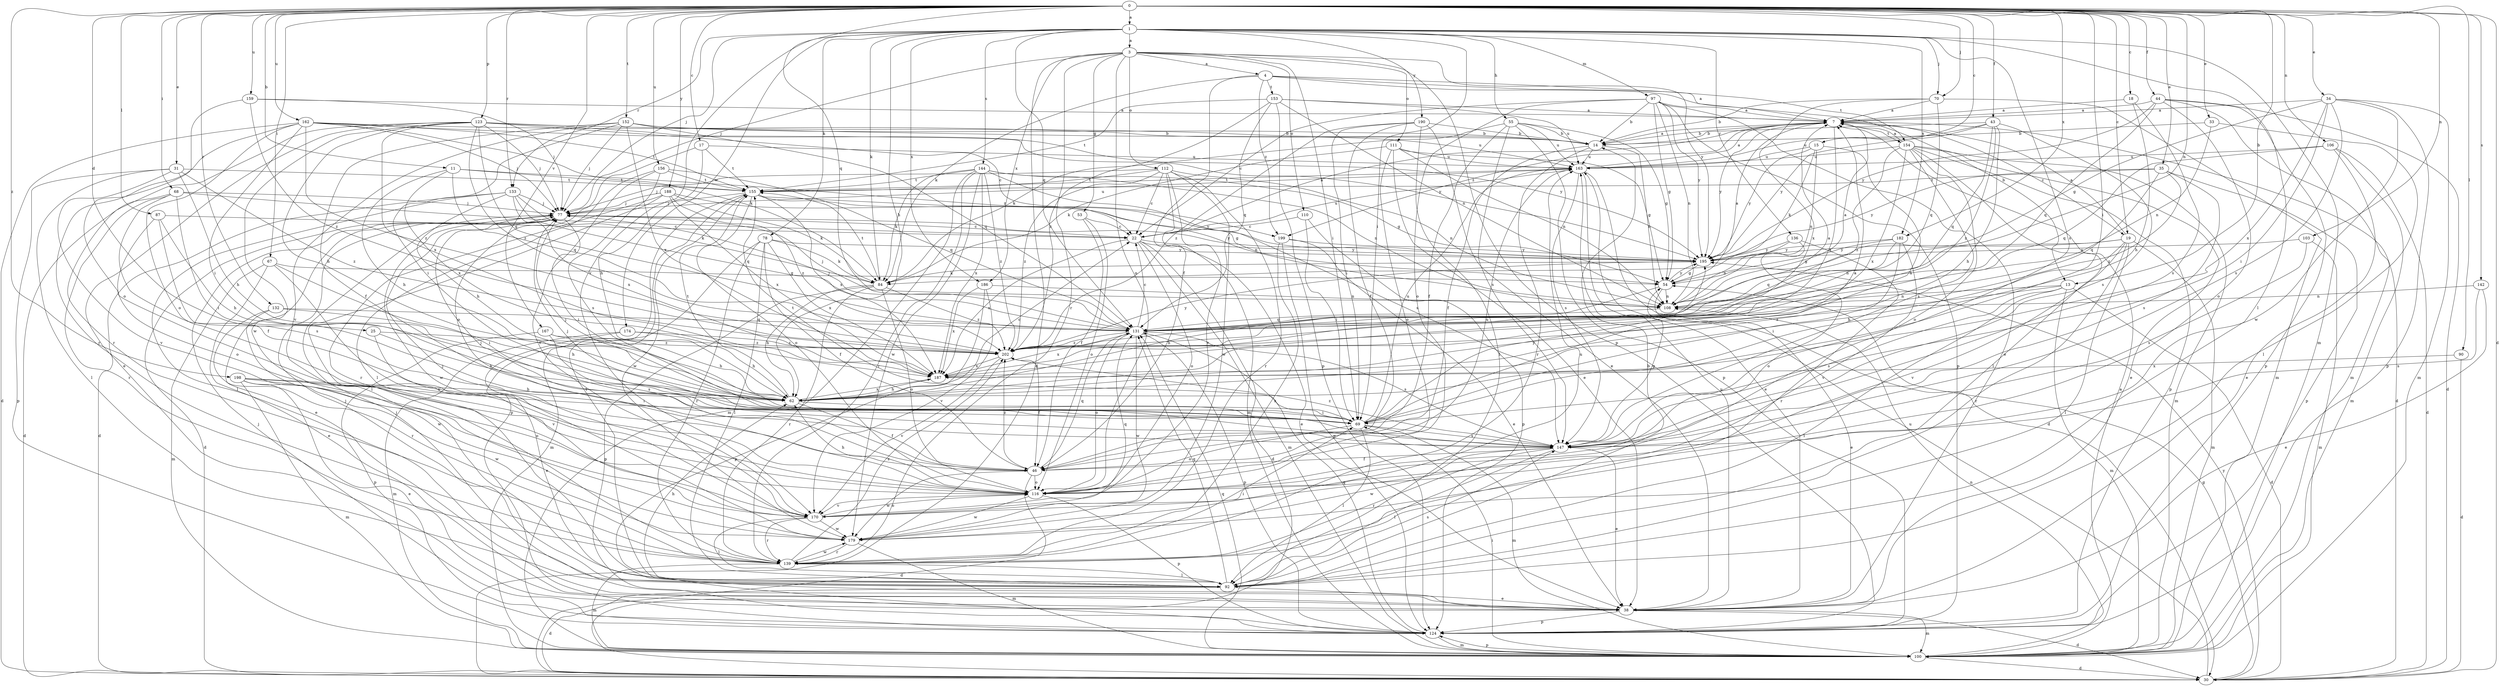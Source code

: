 strict digraph  {
0;
1;
3;
4;
7;
11;
13;
14;
15;
17;
18;
19;
22;
25;
30;
31;
33;
34;
35;
38;
43;
44;
46;
53;
54;
55;
62;
67;
68;
69;
70;
77;
78;
84;
87;
90;
92;
97;
100;
103;
106;
108;
110;
111;
112;
116;
123;
124;
131;
132;
133;
136;
139;
142;
144;
147;
152;
153;
154;
155;
156;
159;
162;
163;
167;
170;
174;
179;
182;
186;
187;
188;
190;
195;
198;
199;
202;
0 -> 1  [label=a];
0 -> 11  [label=b];
0 -> 13  [label=b];
0 -> 15  [label=c];
0 -> 17  [label=c];
0 -> 18  [label=c];
0 -> 19  [label=c];
0 -> 25  [label=d];
0 -> 30  [label=d];
0 -> 31  [label=e];
0 -> 33  [label=e];
0 -> 34  [label=e];
0 -> 35  [label=e];
0 -> 43  [label=f];
0 -> 44  [label=f];
0 -> 67  [label=i];
0 -> 68  [label=i];
0 -> 69  [label=i];
0 -> 70  [label=j];
0 -> 87  [label=l];
0 -> 90  [label=l];
0 -> 103  [label=n];
0 -> 106  [label=n];
0 -> 108  [label=n];
0 -> 123  [label=p];
0 -> 131  [label=q];
0 -> 132  [label=r];
0 -> 133  [label=r];
0 -> 142  [label=s];
0 -> 152  [label=t];
0 -> 156  [label=u];
0 -> 159  [label=u];
0 -> 162  [label=u];
0 -> 167  [label=v];
0 -> 182  [label=x];
0 -> 188  [label=y];
0 -> 198  [label=z];
1 -> 3  [label=a];
1 -> 55  [label=h];
1 -> 62  [label=h];
1 -> 69  [label=i];
1 -> 70  [label=j];
1 -> 77  [label=j];
1 -> 78  [label=k];
1 -> 84  [label=k];
1 -> 92  [label=l];
1 -> 97  [label=m];
1 -> 100  [label=m];
1 -> 131  [label=q];
1 -> 133  [label=r];
1 -> 136  [label=r];
1 -> 144  [label=s];
1 -> 147  [label=s];
1 -> 170  [label=v];
1 -> 174  [label=w];
1 -> 182  [label=x];
1 -> 186  [label=x];
1 -> 190  [label=y];
3 -> 4  [label=a];
3 -> 30  [label=d];
3 -> 53  [label=g];
3 -> 69  [label=i];
3 -> 77  [label=j];
3 -> 110  [label=o];
3 -> 111  [label=o];
3 -> 112  [label=o];
3 -> 116  [label=o];
3 -> 124  [label=p];
3 -> 139  [label=r];
3 -> 186  [label=x];
3 -> 195  [label=y];
4 -> 7  [label=a];
4 -> 13  [label=b];
4 -> 46  [label=f];
4 -> 84  [label=k];
4 -> 153  [label=t];
4 -> 154  [label=t];
4 -> 199  [label=z];
7 -> 14  [label=b];
7 -> 19  [label=c];
7 -> 30  [label=d];
7 -> 154  [label=t];
7 -> 187  [label=x];
7 -> 195  [label=y];
7 -> 199  [label=z];
11 -> 62  [label=h];
11 -> 131  [label=q];
11 -> 155  [label=t];
11 -> 187  [label=x];
11 -> 199  [label=z];
13 -> 30  [label=d];
13 -> 92  [label=l];
13 -> 100  [label=m];
13 -> 108  [label=n];
13 -> 147  [label=s];
13 -> 202  [label=z];
14 -> 7  [label=a];
14 -> 46  [label=f];
14 -> 108  [label=n];
14 -> 139  [label=r];
14 -> 163  [label=u];
15 -> 62  [label=h];
15 -> 84  [label=k];
15 -> 108  [label=n];
15 -> 163  [label=u];
15 -> 195  [label=y];
17 -> 62  [label=h];
17 -> 116  [label=o];
17 -> 155  [label=t];
17 -> 163  [label=u];
18 -> 7  [label=a];
18 -> 62  [label=h];
18 -> 147  [label=s];
19 -> 7  [label=a];
19 -> 62  [label=h];
19 -> 92  [label=l];
19 -> 100  [label=m];
19 -> 108  [label=n];
19 -> 139  [label=r];
19 -> 170  [label=v];
19 -> 195  [label=y];
22 -> 7  [label=a];
22 -> 30  [label=d];
22 -> 38  [label=e];
22 -> 100  [label=m];
22 -> 116  [label=o];
22 -> 163  [label=u];
22 -> 187  [label=x];
22 -> 195  [label=y];
25 -> 62  [label=h];
25 -> 170  [label=v];
25 -> 202  [label=z];
30 -> 54  [label=g];
30 -> 163  [label=u];
30 -> 195  [label=y];
31 -> 62  [label=h];
31 -> 92  [label=l];
31 -> 124  [label=p];
31 -> 155  [label=t];
31 -> 170  [label=v];
31 -> 202  [label=z];
33 -> 14  [label=b];
33 -> 92  [label=l];
33 -> 108  [label=n];
34 -> 7  [label=a];
34 -> 54  [label=g];
34 -> 69  [label=i];
34 -> 100  [label=m];
34 -> 124  [label=p];
34 -> 147  [label=s];
34 -> 179  [label=w];
34 -> 187  [label=x];
35 -> 124  [label=p];
35 -> 131  [label=q];
35 -> 147  [label=s];
35 -> 155  [label=t];
35 -> 195  [label=y];
35 -> 202  [label=z];
38 -> 30  [label=d];
38 -> 77  [label=j];
38 -> 100  [label=m];
38 -> 124  [label=p];
38 -> 163  [label=u];
43 -> 14  [label=b];
43 -> 62  [label=h];
43 -> 131  [label=q];
43 -> 147  [label=s];
43 -> 163  [label=u];
43 -> 195  [label=y];
43 -> 202  [label=z];
44 -> 7  [label=a];
44 -> 30  [label=d];
44 -> 100  [label=m];
44 -> 116  [label=o];
44 -> 124  [label=p];
44 -> 131  [label=q];
44 -> 195  [label=y];
46 -> 30  [label=d];
46 -> 77  [label=j];
46 -> 116  [label=o];
46 -> 131  [label=q];
46 -> 163  [label=u];
46 -> 179  [label=w];
46 -> 202  [label=z];
53 -> 22  [label=c];
53 -> 46  [label=f];
53 -> 116  [label=o];
54 -> 7  [label=a];
54 -> 38  [label=e];
54 -> 62  [label=h];
54 -> 108  [label=n];
54 -> 195  [label=y];
55 -> 14  [label=b];
55 -> 46  [label=f];
55 -> 54  [label=g];
55 -> 84  [label=k];
55 -> 124  [label=p];
55 -> 147  [label=s];
55 -> 163  [label=u];
62 -> 22  [label=c];
62 -> 46  [label=f];
62 -> 69  [label=i];
62 -> 155  [label=t];
62 -> 187  [label=x];
67 -> 38  [label=e];
67 -> 54  [label=g];
67 -> 69  [label=i];
67 -> 100  [label=m];
67 -> 170  [label=v];
68 -> 22  [label=c];
68 -> 30  [label=d];
68 -> 46  [label=f];
68 -> 69  [label=i];
68 -> 77  [label=j];
68 -> 139  [label=r];
69 -> 7  [label=a];
69 -> 77  [label=j];
69 -> 92  [label=l];
69 -> 100  [label=m];
69 -> 116  [label=o];
69 -> 147  [label=s];
69 -> 155  [label=t];
69 -> 163  [label=u];
69 -> 195  [label=y];
70 -> 7  [label=a];
70 -> 14  [label=b];
70 -> 100  [label=m];
70 -> 131  [label=q];
70 -> 187  [label=x];
77 -> 22  [label=c];
77 -> 30  [label=d];
77 -> 38  [label=e];
77 -> 69  [label=i];
77 -> 163  [label=u];
77 -> 179  [label=w];
77 -> 195  [label=y];
78 -> 46  [label=f];
78 -> 84  [label=k];
78 -> 92  [label=l];
78 -> 100  [label=m];
78 -> 139  [label=r];
78 -> 187  [label=x];
78 -> 195  [label=y];
84 -> 62  [label=h];
84 -> 116  [label=o];
84 -> 124  [label=p];
84 -> 139  [label=r];
84 -> 155  [label=t];
84 -> 202  [label=z];
87 -> 22  [label=c];
87 -> 62  [label=h];
87 -> 116  [label=o];
87 -> 147  [label=s];
90 -> 30  [label=d];
90 -> 187  [label=x];
92 -> 14  [label=b];
92 -> 30  [label=d];
92 -> 38  [label=e];
92 -> 62  [label=h];
92 -> 77  [label=j];
92 -> 131  [label=q];
92 -> 147  [label=s];
92 -> 155  [label=t];
97 -> 7  [label=a];
97 -> 14  [label=b];
97 -> 22  [label=c];
97 -> 38  [label=e];
97 -> 54  [label=g];
97 -> 108  [label=n];
97 -> 116  [label=o];
97 -> 124  [label=p];
97 -> 195  [label=y];
100 -> 7  [label=a];
100 -> 30  [label=d];
100 -> 69  [label=i];
100 -> 108  [label=n];
100 -> 124  [label=p];
100 -> 131  [label=q];
103 -> 100  [label=m];
103 -> 147  [label=s];
103 -> 195  [label=y];
106 -> 30  [label=d];
106 -> 38  [label=e];
106 -> 100  [label=m];
106 -> 131  [label=q];
106 -> 163  [label=u];
108 -> 7  [label=a];
108 -> 77  [label=j];
108 -> 131  [label=q];
110 -> 22  [label=c];
110 -> 69  [label=i];
110 -> 124  [label=p];
111 -> 38  [label=e];
111 -> 54  [label=g];
111 -> 84  [label=k];
111 -> 108  [label=n];
111 -> 116  [label=o];
111 -> 163  [label=u];
112 -> 22  [label=c];
112 -> 77  [label=j];
112 -> 100  [label=m];
112 -> 108  [label=n];
112 -> 139  [label=r];
112 -> 155  [label=t];
112 -> 170  [label=v];
112 -> 179  [label=w];
112 -> 202  [label=z];
116 -> 62  [label=h];
116 -> 124  [label=p];
116 -> 170  [label=v];
116 -> 179  [label=w];
123 -> 14  [label=b];
123 -> 22  [label=c];
123 -> 38  [label=e];
123 -> 62  [label=h];
123 -> 77  [label=j];
123 -> 131  [label=q];
123 -> 139  [label=r];
123 -> 179  [label=w];
123 -> 187  [label=x];
123 -> 195  [label=y];
123 -> 202  [label=z];
124 -> 77  [label=j];
124 -> 100  [label=m];
124 -> 131  [label=q];
131 -> 22  [label=c];
131 -> 77  [label=j];
131 -> 116  [label=o];
131 -> 124  [label=p];
131 -> 147  [label=s];
131 -> 179  [label=w];
131 -> 187  [label=x];
131 -> 202  [label=z];
132 -> 62  [label=h];
132 -> 131  [label=q];
132 -> 139  [label=r];
132 -> 179  [label=w];
133 -> 30  [label=d];
133 -> 62  [label=h];
133 -> 77  [label=j];
133 -> 84  [label=k];
133 -> 92  [label=l];
133 -> 131  [label=q];
133 -> 187  [label=x];
136 -> 108  [label=n];
136 -> 116  [label=o];
136 -> 139  [label=r];
136 -> 195  [label=y];
139 -> 69  [label=i];
139 -> 92  [label=l];
139 -> 100  [label=m];
139 -> 179  [label=w];
139 -> 202  [label=z];
142 -> 38  [label=e];
142 -> 108  [label=n];
142 -> 147  [label=s];
144 -> 54  [label=g];
144 -> 84  [label=k];
144 -> 100  [label=m];
144 -> 108  [label=n];
144 -> 139  [label=r];
144 -> 147  [label=s];
144 -> 155  [label=t];
144 -> 179  [label=w];
144 -> 187  [label=x];
144 -> 202  [label=z];
147 -> 38  [label=e];
147 -> 46  [label=f];
147 -> 54  [label=g];
147 -> 77  [label=j];
147 -> 92  [label=l];
147 -> 139  [label=r];
147 -> 179  [label=w];
147 -> 202  [label=z];
152 -> 14  [label=b];
152 -> 46  [label=f];
152 -> 69  [label=i];
152 -> 77  [label=j];
152 -> 131  [label=q];
152 -> 163  [label=u];
152 -> 170  [label=v];
152 -> 187  [label=x];
153 -> 7  [label=a];
153 -> 108  [label=n];
153 -> 124  [label=p];
153 -> 131  [label=q];
153 -> 155  [label=t];
153 -> 163  [label=u];
153 -> 202  [label=z];
154 -> 7  [label=a];
154 -> 38  [label=e];
154 -> 92  [label=l];
154 -> 100  [label=m];
154 -> 116  [label=o];
154 -> 124  [label=p];
154 -> 147  [label=s];
154 -> 163  [label=u];
154 -> 187  [label=x];
154 -> 202  [label=z];
155 -> 77  [label=j];
155 -> 108  [label=n];
155 -> 116  [label=o];
155 -> 124  [label=p];
155 -> 179  [label=w];
155 -> 187  [label=x];
155 -> 195  [label=y];
156 -> 92  [label=l];
156 -> 131  [label=q];
156 -> 147  [label=s];
156 -> 155  [label=t];
156 -> 170  [label=v];
159 -> 7  [label=a];
159 -> 77  [label=j];
159 -> 116  [label=o];
159 -> 202  [label=z];
162 -> 14  [label=b];
162 -> 30  [label=d];
162 -> 69  [label=i];
162 -> 77  [label=j];
162 -> 84  [label=k];
162 -> 116  [label=o];
162 -> 139  [label=r];
162 -> 155  [label=t];
162 -> 195  [label=y];
162 -> 202  [label=z];
163 -> 7  [label=a];
163 -> 30  [label=d];
163 -> 38  [label=e];
163 -> 147  [label=s];
163 -> 155  [label=t];
167 -> 62  [label=h];
167 -> 124  [label=p];
167 -> 147  [label=s];
167 -> 202  [label=z];
170 -> 77  [label=j];
170 -> 92  [label=l];
170 -> 116  [label=o];
170 -> 131  [label=q];
170 -> 139  [label=r];
170 -> 179  [label=w];
174 -> 38  [label=e];
174 -> 62  [label=h];
174 -> 100  [label=m];
174 -> 202  [label=z];
179 -> 100  [label=m];
179 -> 139  [label=r];
179 -> 163  [label=u];
182 -> 54  [label=g];
182 -> 69  [label=i];
182 -> 131  [label=q];
182 -> 170  [label=v];
182 -> 195  [label=y];
186 -> 108  [label=n];
186 -> 124  [label=p];
186 -> 170  [label=v];
186 -> 187  [label=x];
187 -> 62  [label=h];
188 -> 54  [label=g];
188 -> 77  [label=j];
188 -> 84  [label=k];
188 -> 92  [label=l];
188 -> 139  [label=r];
188 -> 187  [label=x];
188 -> 202  [label=z];
190 -> 14  [label=b];
190 -> 38  [label=e];
190 -> 46  [label=f];
190 -> 69  [label=i];
190 -> 92  [label=l];
190 -> 202  [label=z];
195 -> 54  [label=g];
195 -> 84  [label=k];
198 -> 38  [label=e];
198 -> 62  [label=h];
198 -> 69  [label=i];
198 -> 100  [label=m];
198 -> 116  [label=o];
198 -> 179  [label=w];
199 -> 38  [label=e];
199 -> 124  [label=p];
199 -> 139  [label=r];
199 -> 195  [label=y];
202 -> 7  [label=a];
202 -> 46  [label=f];
202 -> 170  [label=v];
202 -> 187  [label=x];
202 -> 195  [label=y];
}
